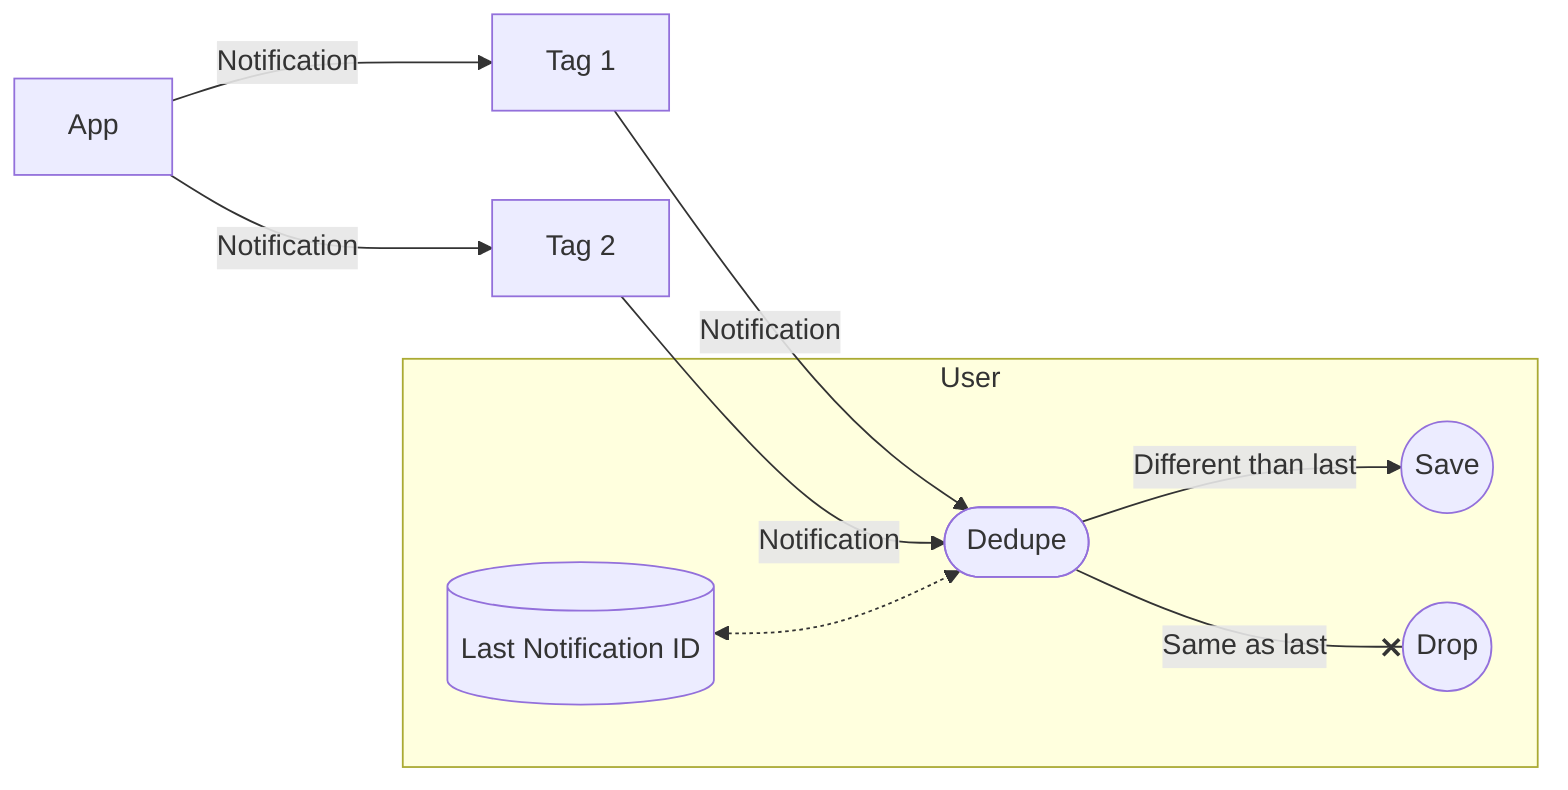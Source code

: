 flowchart LR
A[App] -->|Notification| T1[Tag 1]
A -->|Notification| T2[Tag 2]
T1 -->|Notification| D
T2 -->|Notification| D
subgraph U[User]
  D([Dedupe]) -- Different than last --> S((Save))
  D -- Same as last --x X((Drop))
  DB[(Last Notification ID)] <-.-> D
end